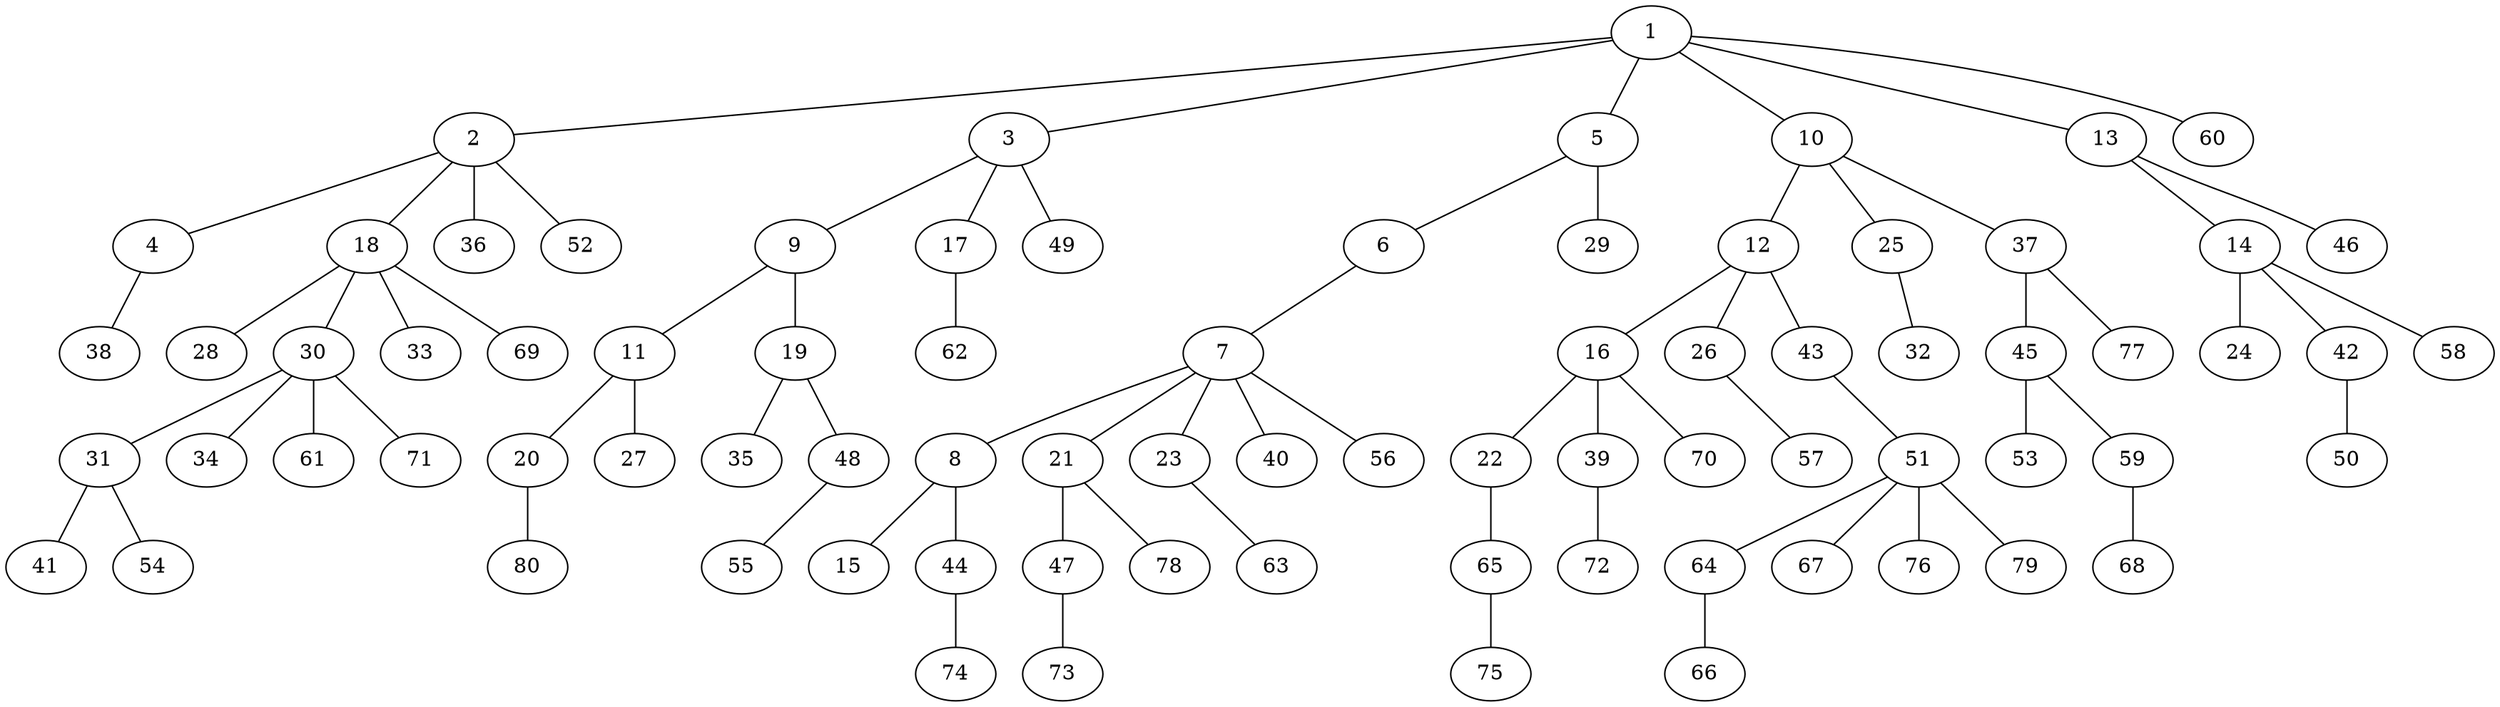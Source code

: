 graph graphname {1--2
1--3
1--5
1--10
1--13
1--60
2--4
2--18
2--36
2--52
3--9
3--17
3--49
4--38
5--6
5--29
6--7
7--8
7--21
7--23
7--40
7--56
8--15
8--44
9--11
9--19
10--12
10--25
10--37
11--20
11--27
12--16
12--26
12--43
13--14
13--46
14--24
14--42
14--58
16--22
16--39
16--70
17--62
18--28
18--30
18--33
18--69
19--35
19--48
20--80
21--47
21--78
22--65
23--63
25--32
26--57
30--31
30--34
30--61
30--71
31--41
31--54
37--45
37--77
39--72
42--50
43--51
44--74
45--53
45--59
47--73
48--55
51--64
51--67
51--76
51--79
59--68
64--66
65--75
}